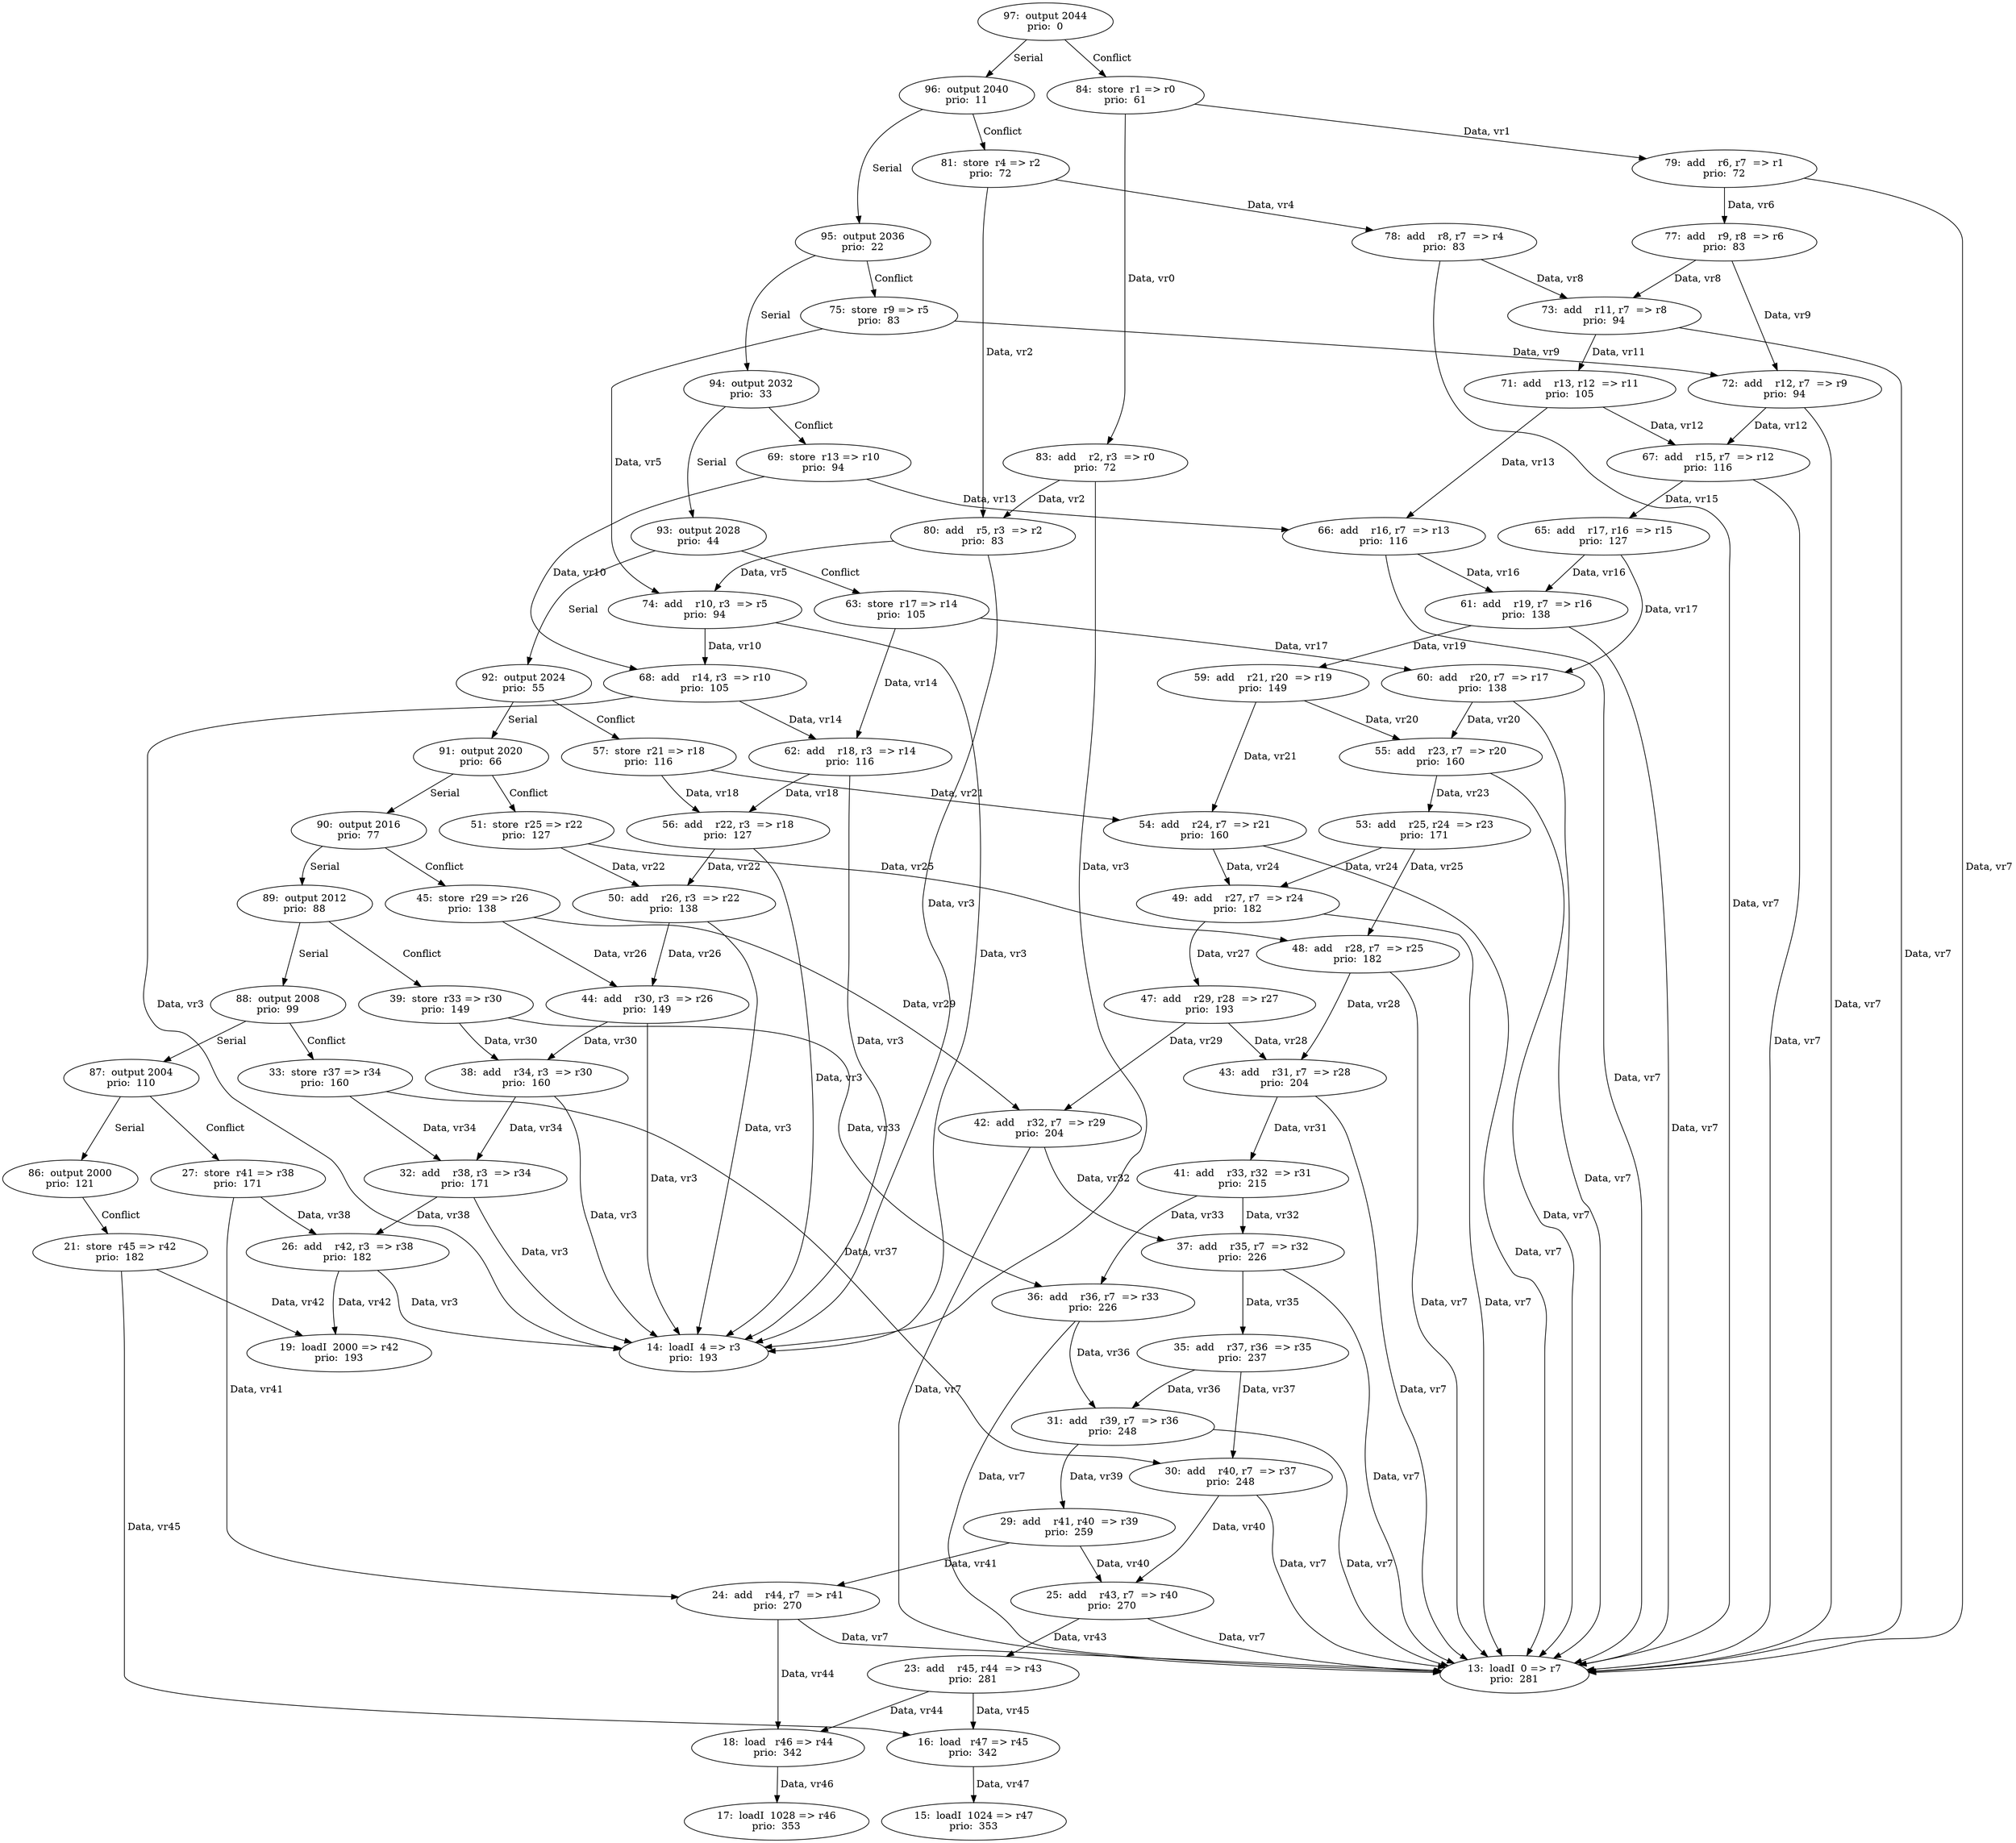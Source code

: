 digraph DG {
  13 [label="13:  loadI  0 => r7
prio:  281"];
  14 [label="14:  loadI  4 => r3
prio:  193"];
  15 [label="15:  loadI  1024 => r47
prio:  353"];
  16 [label="16:  load   r47 => r45
prio:  342"];
  17 [label="17:  loadI  1028 => r46
prio:  353"];
  18 [label="18:  load   r46 => r44
prio:  342"];
  19 [label="19:  loadI  2000 => r42
prio:  193"];
  21 [label="21:  store  r45 => r42
prio:  182"];
  23 [label="23:  add    r45, r44  => r43
prio:  281"];
  24 [label="24:  add    r44, r7  => r41
prio:  270"];
  25 [label="25:  add    r43, r7  => r40
prio:  270"];
  26 [label="26:  add    r42, r3  => r38
prio:  182"];
  27 [label="27:  store  r41 => r38
prio:  171"];
  29 [label="29:  add    r41, r40  => r39
prio:  259"];
  30 [label="30:  add    r40, r7  => r37
prio:  248"];
  31 [label="31:  add    r39, r7  => r36
prio:  248"];
  32 [label="32:  add    r38, r3  => r34
prio:  171"];
  33 [label="33:  store  r37 => r34
prio:  160"];
  35 [label="35:  add    r37, r36  => r35
prio:  237"];
  36 [label="36:  add    r36, r7  => r33
prio:  226"];
  37 [label="37:  add    r35, r7  => r32
prio:  226"];
  38 [label="38:  add    r34, r3  => r30
prio:  160"];
  39 [label="39:  store  r33 => r30
prio:  149"];
  41 [label="41:  add    r33, r32  => r31
prio:  215"];
  42 [label="42:  add    r32, r7  => r29
prio:  204"];
  43 [label="43:  add    r31, r7  => r28
prio:  204"];
  44 [label="44:  add    r30, r3  => r26
prio:  149"];
  45 [label="45:  store  r29 => r26
prio:  138"];
  47 [label="47:  add    r29, r28  => r27
prio:  193"];
  48 [label="48:  add    r28, r7  => r25
prio:  182"];
  49 [label="49:  add    r27, r7  => r24
prio:  182"];
  50 [label="50:  add    r26, r3  => r22
prio:  138"];
  51 [label="51:  store  r25 => r22
prio:  127"];
  53 [label="53:  add    r25, r24  => r23
prio:  171"];
  54 [label="54:  add    r24, r7  => r21
prio:  160"];
  55 [label="55:  add    r23, r7  => r20
prio:  160"];
  56 [label="56:  add    r22, r3  => r18
prio:  127"];
  57 [label="57:  store  r21 => r18
prio:  116"];
  59 [label="59:  add    r21, r20  => r19
prio:  149"];
  60 [label="60:  add    r20, r7  => r17
prio:  138"];
  61 [label="61:  add    r19, r7  => r16
prio:  138"];
  62 [label="62:  add    r18, r3  => r14
prio:  116"];
  63 [label="63:  store  r17 => r14
prio:  105"];
  65 [label="65:  add    r17, r16  => r15
prio:  127"];
  66 [label="66:  add    r16, r7  => r13
prio:  116"];
  67 [label="67:  add    r15, r7  => r12
prio:  116"];
  68 [label="68:  add    r14, r3  => r10
prio:  105"];
  69 [label="69:  store  r13 => r10
prio:  94"];
  71 [label="71:  add    r13, r12  => r11
prio:  105"];
  72 [label="72:  add    r12, r7  => r9
prio:  94"];
  73 [label="73:  add    r11, r7  => r8
prio:  94"];
  74 [label="74:  add    r10, r3  => r5
prio:  94"];
  75 [label="75:  store  r9 => r5
prio:  83"];
  77 [label="77:  add    r9, r8  => r6
prio:  83"];
  78 [label="78:  add    r8, r7  => r4
prio:  83"];
  79 [label="79:  add    r6, r7  => r1
prio:  72"];
  80 [label="80:  add    r5, r3  => r2
prio:  83"];
  81 [label="81:  store  r4 => r2
prio:  72"];
  83 [label="83:  add    r2, r3  => r0
prio:  72"];
  84 [label="84:  store  r1 => r0
prio:  61"];
  86 [label="86:  output 2000
prio:  121"];
  87 [label="87:  output 2004
prio:  110"];
  88 [label="88:  output 2008
prio:  99"];
  89 [label="89:  output 2012
prio:  88"];
  90 [label="90:  output 2016
prio:  77"];
  91 [label="91:  output 2020
prio:  66"];
  92 [label="92:  output 2024
prio:  55"];
  93 [label="93:  output 2028
prio:  44"];
  94 [label="94:  output 2032
prio:  33"];
  95 [label="95:  output 2036
prio:  22"];
  96 [label="96:  output 2040
prio:  11"];
  97 [label="97:  output 2044
prio:  0"];
  16 -> 15 [ label=" Data, vr47"];
  18 -> 17 [ label=" Data, vr46"];
  21 -> 16 [ label=" Data, vr45"];
  21 -> 19 [ label=" Data, vr42"];
  23 -> 16 [ label=" Data, vr45"];
  23 -> 18 [ label=" Data, vr44"];
  24 -> 18 [ label=" Data, vr44"];
  24 -> 13 [ label=" Data, vr7"];
  25 -> 23 [ label=" Data, vr43"];
  25 -> 13 [ label=" Data, vr7"];
  26 -> 19 [ label=" Data, vr42"];
  26 -> 14 [ label=" Data, vr3"];
  27 -> 24 [ label=" Data, vr41"];
  27 -> 26 [ label=" Data, vr38"];
  29 -> 24 [ label=" Data, vr41"];
  29 -> 25 [ label=" Data, vr40"];
  30 -> 25 [ label=" Data, vr40"];
  30 -> 13 [ label=" Data, vr7"];
  31 -> 29 [ label=" Data, vr39"];
  31 -> 13 [ label=" Data, vr7"];
  32 -> 26 [ label=" Data, vr38"];
  32 -> 14 [ label=" Data, vr3"];
  33 -> 30 [ label=" Data, vr37"];
  33 -> 32 [ label=" Data, vr34"];
  35 -> 30 [ label=" Data, vr37"];
  35 -> 31 [ label=" Data, vr36"];
  36 -> 31 [ label=" Data, vr36"];
  36 -> 13 [ label=" Data, vr7"];
  37 -> 35 [ label=" Data, vr35"];
  37 -> 13 [ label=" Data, vr7"];
  38 -> 32 [ label=" Data, vr34"];
  38 -> 14 [ label=" Data, vr3"];
  39 -> 36 [ label=" Data, vr33"];
  39 -> 38 [ label=" Data, vr30"];
  41 -> 36 [ label=" Data, vr33"];
  41 -> 37 [ label=" Data, vr32"];
  42 -> 37 [ label=" Data, vr32"];
  42 -> 13 [ label=" Data, vr7"];
  43 -> 41 [ label=" Data, vr31"];
  43 -> 13 [ label=" Data, vr7"];
  44 -> 38 [ label=" Data, vr30"];
  44 -> 14 [ label=" Data, vr3"];
  45 -> 42 [ label=" Data, vr29"];
  45 -> 44 [ label=" Data, vr26"];
  47 -> 42 [ label=" Data, vr29"];
  47 -> 43 [ label=" Data, vr28"];
  48 -> 43 [ label=" Data, vr28"];
  48 -> 13 [ label=" Data, vr7"];
  49 -> 47 [ label=" Data, vr27"];
  49 -> 13 [ label=" Data, vr7"];
  50 -> 44 [ label=" Data, vr26"];
  50 -> 14 [ label=" Data, vr3"];
  51 -> 48 [ label=" Data, vr25"];
  51 -> 50 [ label=" Data, vr22"];
  53 -> 48 [ label=" Data, vr25"];
  53 -> 49 [ label=" Data, vr24"];
  54 -> 49 [ label=" Data, vr24"];
  54 -> 13 [ label=" Data, vr7"];
  55 -> 53 [ label=" Data, vr23"];
  55 -> 13 [ label=" Data, vr7"];
  56 -> 50 [ label=" Data, vr22"];
  56 -> 14 [ label=" Data, vr3"];
  57 -> 54 [ label=" Data, vr21"];
  57 -> 56 [ label=" Data, vr18"];
  59 -> 54 [ label=" Data, vr21"];
  59 -> 55 [ label=" Data, vr20"];
  60 -> 55 [ label=" Data, vr20"];
  60 -> 13 [ label=" Data, vr7"];
  61 -> 59 [ label=" Data, vr19"];
  61 -> 13 [ label=" Data, vr7"];
  62 -> 56 [ label=" Data, vr18"];
  62 -> 14 [ label=" Data, vr3"];
  63 -> 60 [ label=" Data, vr17"];
  63 -> 62 [ label=" Data, vr14"];
  65 -> 60 [ label=" Data, vr17"];
  65 -> 61 [ label=" Data, vr16"];
  66 -> 61 [ label=" Data, vr16"];
  66 -> 13 [ label=" Data, vr7"];
  67 -> 65 [ label=" Data, vr15"];
  67 -> 13 [ label=" Data, vr7"];
  68 -> 62 [ label=" Data, vr14"];
  68 -> 14 [ label=" Data, vr3"];
  69 -> 66 [ label=" Data, vr13"];
  69 -> 68 [ label=" Data, vr10"];
  71 -> 66 [ label=" Data, vr13"];
  71 -> 67 [ label=" Data, vr12"];
  72 -> 67 [ label=" Data, vr12"];
  72 -> 13 [ label=" Data, vr7"];
  73 -> 71 [ label=" Data, vr11"];
  73 -> 13 [ label=" Data, vr7"];
  74 -> 68 [ label=" Data, vr10"];
  74 -> 14 [ label=" Data, vr3"];
  75 -> 72 [ label=" Data, vr9"];
  75 -> 74 [ label=" Data, vr5"];
  77 -> 72 [ label=" Data, vr9"];
  77 -> 73 [ label=" Data, vr8"];
  78 -> 73 [ label=" Data, vr8"];
  78 -> 13 [ label=" Data, vr7"];
  79 -> 77 [ label=" Data, vr6"];
  79 -> 13 [ label=" Data, vr7"];
  80 -> 74 [ label=" Data, vr5"];
  80 -> 14 [ label=" Data, vr3"];
  81 -> 78 [ label=" Data, vr4"];
  81 -> 80 [ label=" Data, vr2"];
  83 -> 80 [ label=" Data, vr2"];
  83 -> 14 [ label=" Data, vr3"];
  84 -> 79 [ label=" Data, vr1"];
  84 -> 83 [ label=" Data, vr0"];
  86 -> 21 [ label=" Conflict "];
  87 -> 86[ label=" Serial "];
  87 -> 27 [ label=" Conflict "];
  88 -> 87[ label=" Serial "];
  88 -> 33 [ label=" Conflict "];
  89 -> 88[ label=" Serial "];
  89 -> 39 [ label=" Conflict "];
  90 -> 89[ label=" Serial "];
  90 -> 45 [ label=" Conflict "];
  91 -> 90[ label=" Serial "];
  91 -> 51 [ label=" Conflict "];
  92 -> 91[ label=" Serial "];
  92 -> 57 [ label=" Conflict "];
  93 -> 92[ label=" Serial "];
  93 -> 63 [ label=" Conflict "];
  94 -> 93[ label=" Serial "];
  94 -> 69 [ label=" Conflict "];
  95 -> 94[ label=" Serial "];
  95 -> 75 [ label=" Conflict "];
  96 -> 95[ label=" Serial "];
  96 -> 81 [ label=" Conflict "];
  97 -> 96[ label=" Serial "];
  97 -> 84 [ label=" Conflict "];
}
